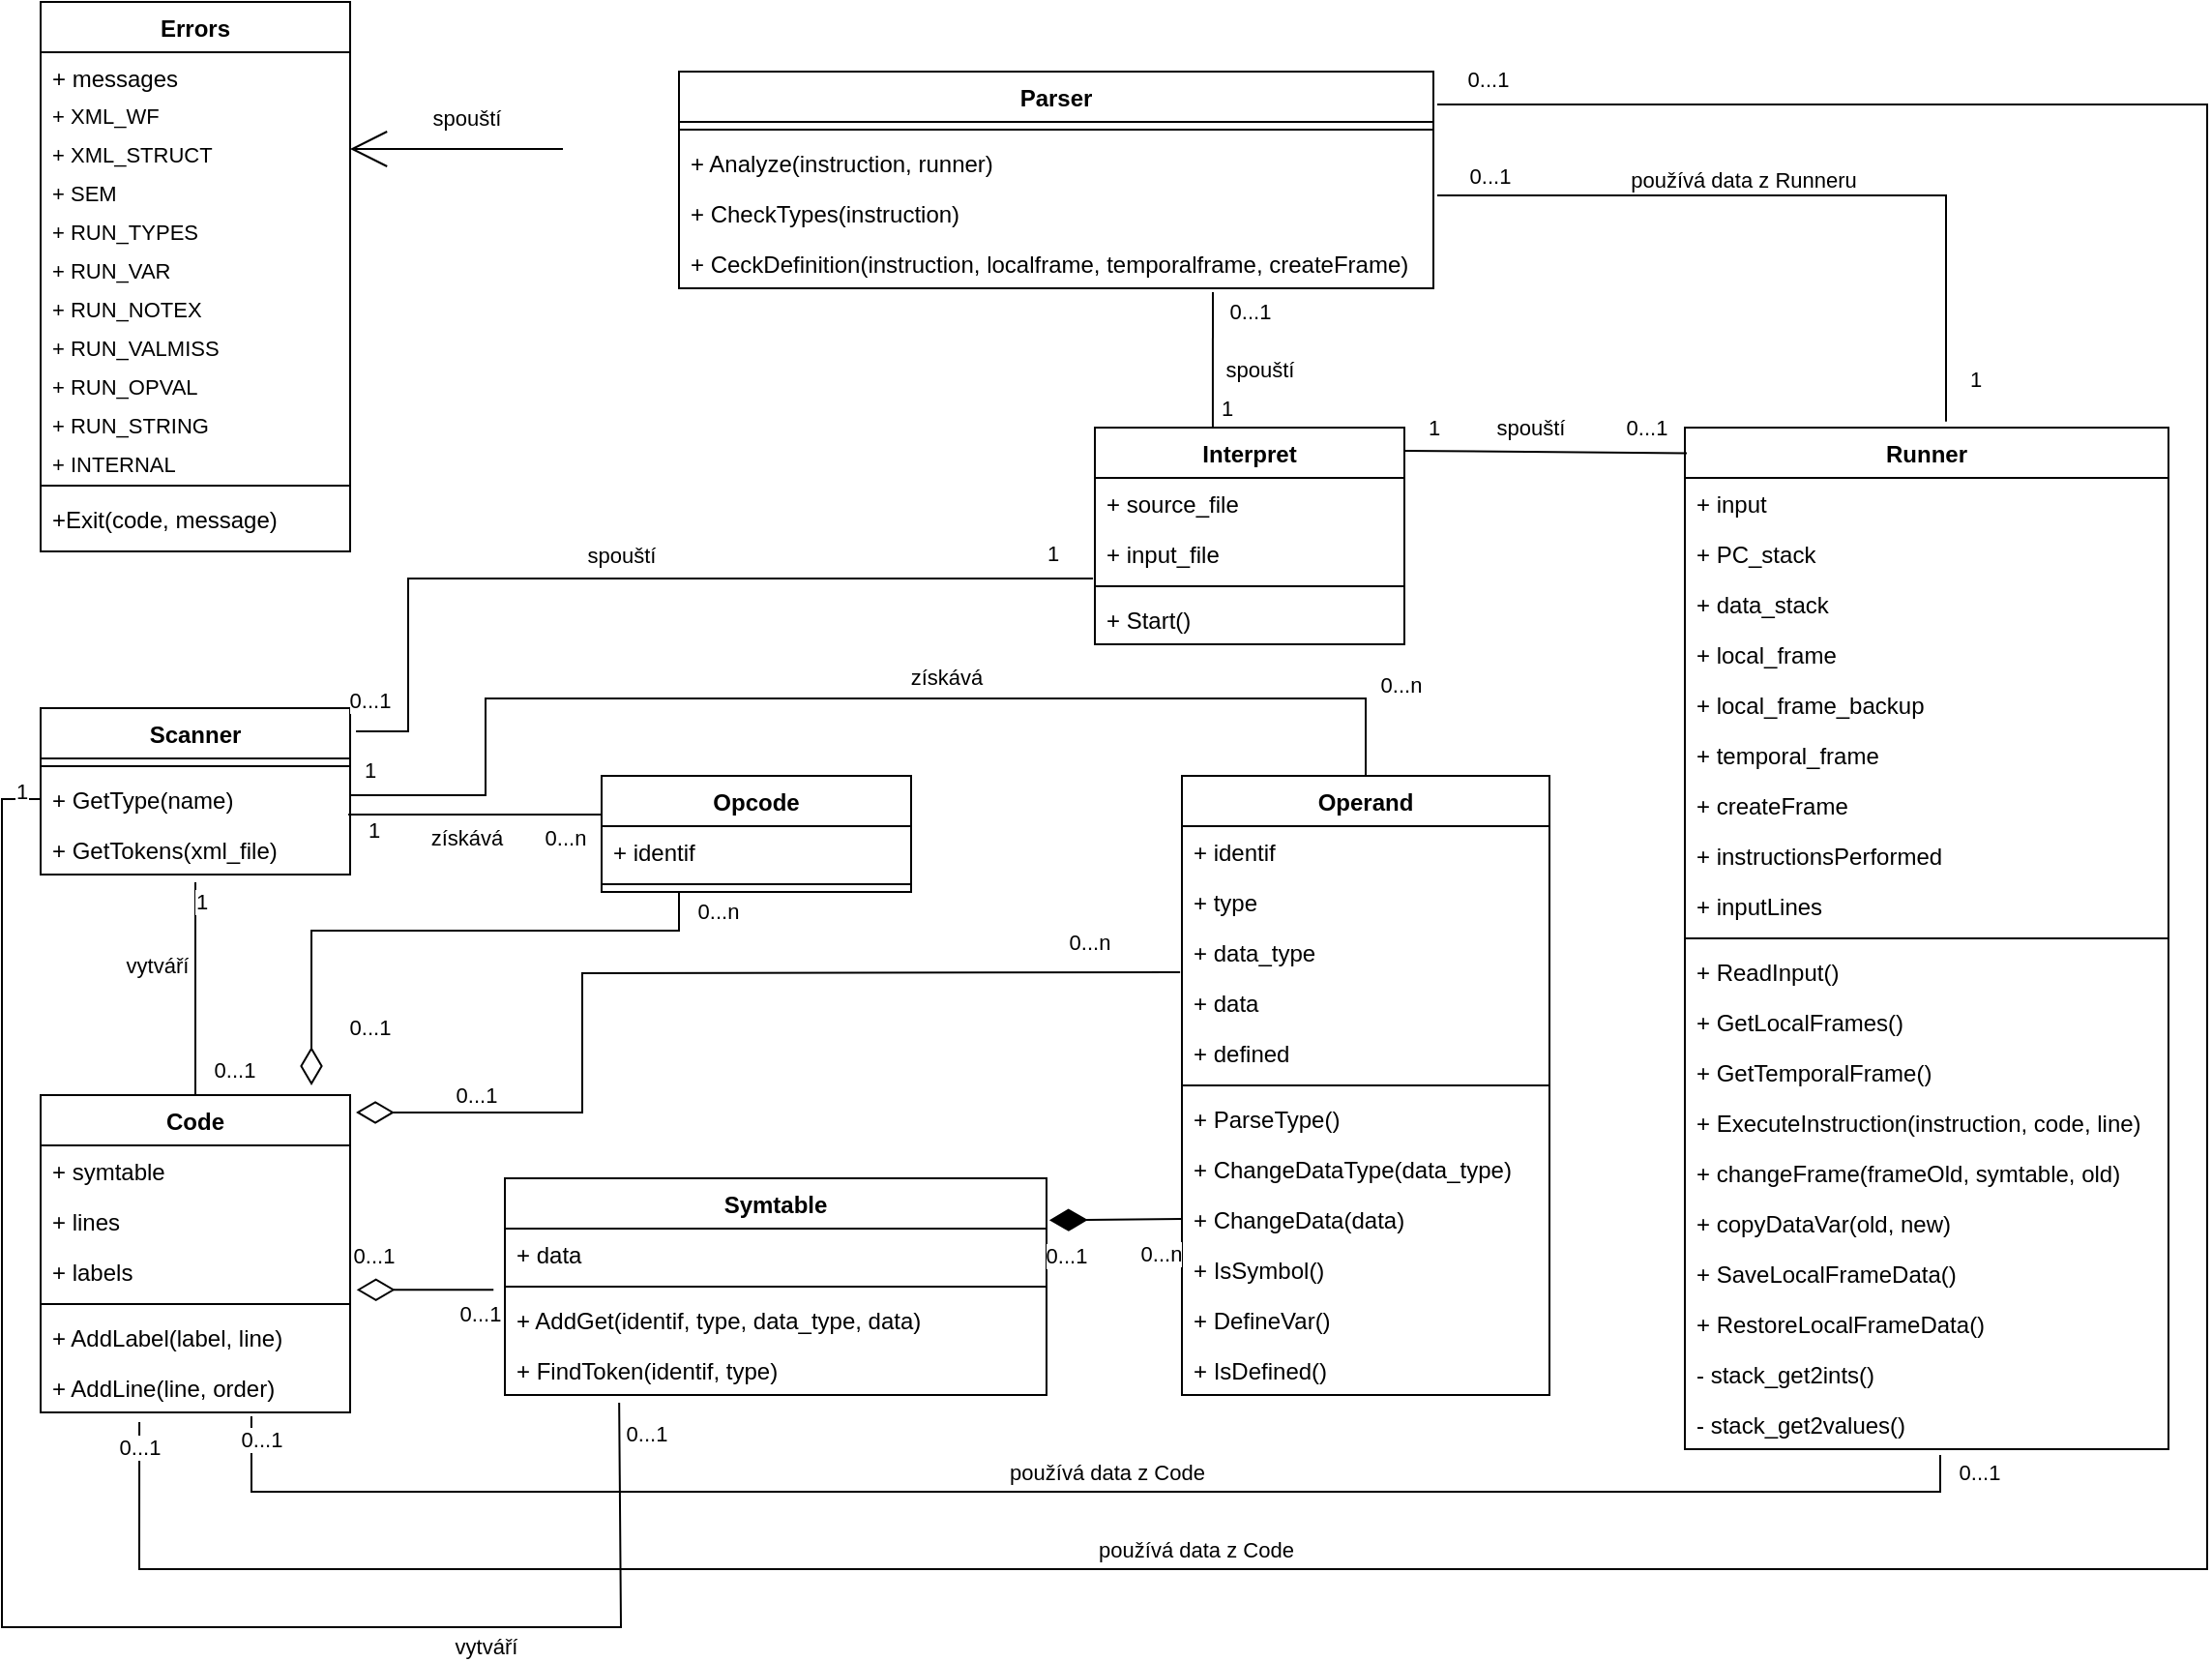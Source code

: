 <mxfile version="15.8.4" type="device"><diagram id="C5RBs43oDa-KdzZeNtuy" name="Page-1"><mxGraphModel dx="1422" dy="865" grid="1" gridSize="10" guides="1" tooltips="1" connect="1" arrows="1" fold="1" page="1" pageScale="1" pageWidth="1169" pageHeight="1654" math="0" shadow="0"><root><mxCell id="WIyWlLk6GJQsqaUBKTNV-0"/><mxCell id="WIyWlLk6GJQsqaUBKTNV-1" parent="WIyWlLk6GJQsqaUBKTNV-0"/><mxCell id="Pu8Az8VBRAmgYZ1REDss-0" value="Operand" style="swimlane;fontStyle=1;align=center;verticalAlign=top;childLayout=stackLayout;horizontal=1;startSize=26;horizontalStack=0;resizeParent=1;resizeParentMax=0;resizeLast=0;collapsible=1;marginBottom=0;" parent="WIyWlLk6GJQsqaUBKTNV-1" vertex="1"><mxGeometry x="630" y="420" width="190" height="320" as="geometry"/></mxCell><mxCell id="Pu8Az8VBRAmgYZ1REDss-1" value="+ identif&#10;" style="text;strokeColor=none;fillColor=none;align=left;verticalAlign=top;spacingLeft=4;spacingRight=4;overflow=hidden;rotatable=0;points=[[0,0.5],[1,0.5]];portConstraint=eastwest;" parent="Pu8Az8VBRAmgYZ1REDss-0" vertex="1"><mxGeometry y="26" width="190" height="26" as="geometry"/></mxCell><mxCell id="Pu8Az8VBRAmgYZ1REDss-35" value="+ type" style="text;strokeColor=none;fillColor=none;align=left;verticalAlign=top;spacingLeft=4;spacingRight=4;overflow=hidden;rotatable=0;points=[[0,0.5],[1,0.5]];portConstraint=eastwest;" parent="Pu8Az8VBRAmgYZ1REDss-0" vertex="1"><mxGeometry y="52" width="190" height="26" as="geometry"/></mxCell><mxCell id="Pu8Az8VBRAmgYZ1REDss-36" value="+ data_type" style="text;strokeColor=none;fillColor=none;align=left;verticalAlign=top;spacingLeft=4;spacingRight=4;overflow=hidden;rotatable=0;points=[[0,0.5],[1,0.5]];portConstraint=eastwest;" parent="Pu8Az8VBRAmgYZ1REDss-0" vertex="1"><mxGeometry y="78" width="190" height="26" as="geometry"/></mxCell><mxCell id="Pu8Az8VBRAmgYZ1REDss-37" value="+ data" style="text;strokeColor=none;fillColor=none;align=left;verticalAlign=top;spacingLeft=4;spacingRight=4;overflow=hidden;rotatable=0;points=[[0,0.5],[1,0.5]];portConstraint=eastwest;" parent="Pu8Az8VBRAmgYZ1REDss-0" vertex="1"><mxGeometry y="104" width="190" height="26" as="geometry"/></mxCell><mxCell id="Pu8Az8VBRAmgYZ1REDss-40" value="+ defined" style="text;strokeColor=none;fillColor=none;align=left;verticalAlign=top;spacingLeft=4;spacingRight=4;overflow=hidden;rotatable=0;points=[[0,0.5],[1,0.5]];portConstraint=eastwest;" parent="Pu8Az8VBRAmgYZ1REDss-0" vertex="1"><mxGeometry y="130" width="190" height="26" as="geometry"/></mxCell><mxCell id="Pu8Az8VBRAmgYZ1REDss-2" value="" style="line;strokeWidth=1;fillColor=none;align=left;verticalAlign=middle;spacingTop=-1;spacingLeft=3;spacingRight=3;rotatable=0;labelPosition=right;points=[];portConstraint=eastwest;" parent="Pu8Az8VBRAmgYZ1REDss-0" vertex="1"><mxGeometry y="156" width="190" height="8" as="geometry"/></mxCell><mxCell id="Pu8Az8VBRAmgYZ1REDss-3" value="+ ParseType()" style="text;strokeColor=none;fillColor=none;align=left;verticalAlign=top;spacingLeft=4;spacingRight=4;overflow=hidden;rotatable=0;points=[[0,0.5],[1,0.5]];portConstraint=eastwest;" parent="Pu8Az8VBRAmgYZ1REDss-0" vertex="1"><mxGeometry y="164" width="190" height="26" as="geometry"/></mxCell><mxCell id="Pu8Az8VBRAmgYZ1REDss-38" value="+ ChangeDataType(data_type)" style="text;strokeColor=none;fillColor=none;align=left;verticalAlign=top;spacingLeft=4;spacingRight=4;overflow=hidden;rotatable=0;points=[[0,0.5],[1,0.5]];portConstraint=eastwest;" parent="Pu8Az8VBRAmgYZ1REDss-0" vertex="1"><mxGeometry y="190" width="190" height="26" as="geometry"/></mxCell><mxCell id="Pu8Az8VBRAmgYZ1REDss-39" value="+ ChangeData(data)" style="text;strokeColor=none;fillColor=none;align=left;verticalAlign=top;spacingLeft=4;spacingRight=4;overflow=hidden;rotatable=0;points=[[0,0.5],[1,0.5]];portConstraint=eastwest;" parent="Pu8Az8VBRAmgYZ1REDss-0" vertex="1"><mxGeometry y="216" width="190" height="26" as="geometry"/></mxCell><mxCell id="Pu8Az8VBRAmgYZ1REDss-42" value="+ IsSymbol()" style="text;strokeColor=none;fillColor=none;align=left;verticalAlign=top;spacingLeft=4;spacingRight=4;overflow=hidden;rotatable=0;points=[[0,0.5],[1,0.5]];portConstraint=eastwest;" parent="Pu8Az8VBRAmgYZ1REDss-0" vertex="1"><mxGeometry y="242" width="190" height="26" as="geometry"/></mxCell><mxCell id="Pu8Az8VBRAmgYZ1REDss-41" value="+ DefineVar()" style="text;strokeColor=none;fillColor=none;align=left;verticalAlign=top;spacingLeft=4;spacingRight=4;overflow=hidden;rotatable=0;points=[[0,0.5],[1,0.5]];portConstraint=eastwest;" parent="Pu8Az8VBRAmgYZ1REDss-0" vertex="1"><mxGeometry y="268" width="190" height="26" as="geometry"/></mxCell><mxCell id="Pu8Az8VBRAmgYZ1REDss-43" value="+ IsDefined()" style="text;strokeColor=none;fillColor=none;align=left;verticalAlign=top;spacingLeft=4;spacingRight=4;overflow=hidden;rotatable=0;points=[[0,0.5],[1,0.5]];portConstraint=eastwest;" parent="Pu8Az8VBRAmgYZ1REDss-0" vertex="1"><mxGeometry y="294" width="190" height="26" as="geometry"/></mxCell><mxCell id="Pu8Az8VBRAmgYZ1REDss-4" value="Opcode" style="swimlane;fontStyle=1;align=center;verticalAlign=top;childLayout=stackLayout;horizontal=1;startSize=26;horizontalStack=0;resizeParent=1;resizeParentMax=0;resizeLast=0;collapsible=1;marginBottom=0;" parent="WIyWlLk6GJQsqaUBKTNV-1" vertex="1"><mxGeometry x="330" y="420" width="160" height="60" as="geometry"/></mxCell><mxCell id="Pu8Az8VBRAmgYZ1REDss-5" value="+ identif" style="text;strokeColor=none;fillColor=none;align=left;verticalAlign=top;spacingLeft=4;spacingRight=4;overflow=hidden;rotatable=0;points=[[0,0.5],[1,0.5]];portConstraint=eastwest;" parent="Pu8Az8VBRAmgYZ1REDss-4" vertex="1"><mxGeometry y="26" width="160" height="26" as="geometry"/></mxCell><mxCell id="Pu8Az8VBRAmgYZ1REDss-6" value="" style="line;strokeWidth=1;fillColor=none;align=left;verticalAlign=middle;spacingTop=-1;spacingLeft=3;spacingRight=3;rotatable=0;labelPosition=right;points=[];portConstraint=eastwest;" parent="Pu8Az8VBRAmgYZ1REDss-4" vertex="1"><mxGeometry y="52" width="160" height="8" as="geometry"/></mxCell><mxCell id="Pu8Az8VBRAmgYZ1REDss-8" value="Symtable" style="swimlane;fontStyle=1;align=center;verticalAlign=top;childLayout=stackLayout;horizontal=1;startSize=26;horizontalStack=0;resizeParent=1;resizeParentMax=0;resizeLast=0;collapsible=1;marginBottom=0;" parent="WIyWlLk6GJQsqaUBKTNV-1" vertex="1"><mxGeometry x="280" y="628" width="280" height="112" as="geometry"/></mxCell><mxCell id="Pu8Az8VBRAmgYZ1REDss-9" value="+ data" style="text;strokeColor=none;fillColor=none;align=left;verticalAlign=top;spacingLeft=4;spacingRight=4;overflow=hidden;rotatable=0;points=[[0,0.5],[1,0.5]];portConstraint=eastwest;" parent="Pu8Az8VBRAmgYZ1REDss-8" vertex="1"><mxGeometry y="26" width="280" height="26" as="geometry"/></mxCell><mxCell id="Pu8Az8VBRAmgYZ1REDss-10" value="" style="line;strokeWidth=1;fillColor=none;align=left;verticalAlign=middle;spacingTop=-1;spacingLeft=3;spacingRight=3;rotatable=0;labelPosition=right;points=[];portConstraint=eastwest;" parent="Pu8Az8VBRAmgYZ1REDss-8" vertex="1"><mxGeometry y="52" width="280" height="8" as="geometry"/></mxCell><mxCell id="Pu8Az8VBRAmgYZ1REDss-11" value="+ AddGet(identif, type, data_type, data)" style="text;strokeColor=none;fillColor=none;align=left;verticalAlign=top;spacingLeft=4;spacingRight=4;overflow=hidden;rotatable=0;points=[[0,0.5],[1,0.5]];portConstraint=eastwest;" parent="Pu8Az8VBRAmgYZ1REDss-8" vertex="1"><mxGeometry y="60" width="280" height="26" as="geometry"/></mxCell><mxCell id="Pu8Az8VBRAmgYZ1REDss-47" value="+ FindToken(identif, type)" style="text;strokeColor=none;fillColor=none;align=left;verticalAlign=top;spacingLeft=4;spacingRight=4;overflow=hidden;rotatable=0;points=[[0,0.5],[1,0.5]];portConstraint=eastwest;" parent="Pu8Az8VBRAmgYZ1REDss-8" vertex="1"><mxGeometry y="86" width="280" height="26" as="geometry"/></mxCell><mxCell id="Pu8Az8VBRAmgYZ1REDss-12" value="Code" style="swimlane;fontStyle=1;align=center;verticalAlign=top;childLayout=stackLayout;horizontal=1;startSize=26;horizontalStack=0;resizeParent=1;resizeParentMax=0;resizeLast=0;collapsible=1;marginBottom=0;" parent="WIyWlLk6GJQsqaUBKTNV-1" vertex="1"><mxGeometry x="40" y="584.95" width="160" height="164" as="geometry"/></mxCell><mxCell id="Pu8Az8VBRAmgYZ1REDss-13" value="+ symtable" style="text;strokeColor=none;fillColor=none;align=left;verticalAlign=top;spacingLeft=4;spacingRight=4;overflow=hidden;rotatable=0;points=[[0,0.5],[1,0.5]];portConstraint=eastwest;" parent="Pu8Az8VBRAmgYZ1REDss-12" vertex="1"><mxGeometry y="26" width="160" height="26" as="geometry"/></mxCell><mxCell id="Pu8Az8VBRAmgYZ1REDss-48" value="+ lines" style="text;strokeColor=none;fillColor=none;align=left;verticalAlign=top;spacingLeft=4;spacingRight=4;overflow=hidden;rotatable=0;points=[[0,0.5],[1,0.5]];portConstraint=eastwest;" parent="Pu8Az8VBRAmgYZ1REDss-12" vertex="1"><mxGeometry y="52" width="160" height="26" as="geometry"/></mxCell><mxCell id="Pu8Az8VBRAmgYZ1REDss-50" value="+ labels" style="text;strokeColor=none;fillColor=none;align=left;verticalAlign=top;spacingLeft=4;spacingRight=4;overflow=hidden;rotatable=0;points=[[0,0.5],[1,0.5]];portConstraint=eastwest;" parent="Pu8Az8VBRAmgYZ1REDss-12" vertex="1"><mxGeometry y="78" width="160" height="26" as="geometry"/></mxCell><mxCell id="Pu8Az8VBRAmgYZ1REDss-14" value="" style="line;strokeWidth=1;fillColor=none;align=left;verticalAlign=middle;spacingTop=-1;spacingLeft=3;spacingRight=3;rotatable=0;labelPosition=right;points=[];portConstraint=eastwest;" parent="Pu8Az8VBRAmgYZ1REDss-12" vertex="1"><mxGeometry y="104" width="160" height="8" as="geometry"/></mxCell><mxCell id="Pu8Az8VBRAmgYZ1REDss-49" value="+ AddLabel(label, line)" style="text;strokeColor=none;fillColor=none;align=left;verticalAlign=top;spacingLeft=4;spacingRight=4;overflow=hidden;rotatable=0;points=[[0,0.5],[1,0.5]];portConstraint=eastwest;" parent="Pu8Az8VBRAmgYZ1REDss-12" vertex="1"><mxGeometry y="112" width="160" height="26" as="geometry"/></mxCell><mxCell id="Pu8Az8VBRAmgYZ1REDss-51" value="+ AddLine(line, order)" style="text;strokeColor=none;fillColor=none;align=left;verticalAlign=top;spacingLeft=4;spacingRight=4;overflow=hidden;rotatable=0;points=[[0,0.5],[1,0.5]];portConstraint=eastwest;" parent="Pu8Az8VBRAmgYZ1REDss-12" vertex="1"><mxGeometry y="138" width="160" height="26" as="geometry"/></mxCell><mxCell id="Pu8Az8VBRAmgYZ1REDss-20" value="Runner" style="swimlane;fontStyle=1;align=center;verticalAlign=top;childLayout=stackLayout;horizontal=1;startSize=26;horizontalStack=0;resizeParent=1;resizeParentMax=0;resizeLast=0;collapsible=1;marginBottom=0;" parent="WIyWlLk6GJQsqaUBKTNV-1" vertex="1"><mxGeometry x="890" y="240" width="250" height="528" as="geometry"/></mxCell><mxCell id="Pu8Az8VBRAmgYZ1REDss-21" value="+ input" style="text;strokeColor=none;fillColor=none;align=left;verticalAlign=top;spacingLeft=4;spacingRight=4;overflow=hidden;rotatable=0;points=[[0,0.5],[1,0.5]];portConstraint=eastwest;" parent="Pu8Az8VBRAmgYZ1REDss-20" vertex="1"><mxGeometry y="26" width="250" height="26" as="geometry"/></mxCell><mxCell id="bmS8wUeqmuvmc4dG_FXs-11" value="+ PC_stack" style="text;strokeColor=none;fillColor=none;align=left;verticalAlign=top;spacingLeft=4;spacingRight=4;overflow=hidden;rotatable=0;points=[[0,0.5],[1,0.5]];portConstraint=eastwest;" parent="Pu8Az8VBRAmgYZ1REDss-20" vertex="1"><mxGeometry y="52" width="250" height="26" as="geometry"/></mxCell><mxCell id="bmS8wUeqmuvmc4dG_FXs-12" value="+ data_stack" style="text;strokeColor=none;fillColor=none;align=left;verticalAlign=top;spacingLeft=4;spacingRight=4;overflow=hidden;rotatable=0;points=[[0,0.5],[1,0.5]];portConstraint=eastwest;" parent="Pu8Az8VBRAmgYZ1REDss-20" vertex="1"><mxGeometry y="78" width="250" height="26" as="geometry"/></mxCell><mxCell id="bmS8wUeqmuvmc4dG_FXs-10" value="+ local_frame" style="text;strokeColor=none;fillColor=none;align=left;verticalAlign=top;spacingLeft=4;spacingRight=4;overflow=hidden;rotatable=0;points=[[0,0.5],[1,0.5]];portConstraint=eastwest;" parent="Pu8Az8VBRAmgYZ1REDss-20" vertex="1"><mxGeometry y="104" width="250" height="26" as="geometry"/></mxCell><mxCell id="bmS8wUeqmuvmc4dG_FXs-13" value="+ local_frame_backup" style="text;strokeColor=none;fillColor=none;align=left;verticalAlign=top;spacingLeft=4;spacingRight=4;overflow=hidden;rotatable=0;points=[[0,0.5],[1,0.5]];portConstraint=eastwest;" parent="Pu8Az8VBRAmgYZ1REDss-20" vertex="1"><mxGeometry y="130" width="250" height="26" as="geometry"/></mxCell><mxCell id="bmS8wUeqmuvmc4dG_FXs-15" value="+ temporal_frame" style="text;strokeColor=none;fillColor=none;align=left;verticalAlign=top;spacingLeft=4;spacingRight=4;overflow=hidden;rotatable=0;points=[[0,0.5],[1,0.5]];portConstraint=eastwest;" parent="Pu8Az8VBRAmgYZ1REDss-20" vertex="1"><mxGeometry y="156" width="250" height="26" as="geometry"/></mxCell><mxCell id="bmS8wUeqmuvmc4dG_FXs-16" value="+ createFrame" style="text;strokeColor=none;fillColor=none;align=left;verticalAlign=top;spacingLeft=4;spacingRight=4;overflow=hidden;rotatable=0;points=[[0,0.5],[1,0.5]];portConstraint=eastwest;" parent="Pu8Az8VBRAmgYZ1REDss-20" vertex="1"><mxGeometry y="182" width="250" height="26" as="geometry"/></mxCell><mxCell id="bmS8wUeqmuvmc4dG_FXs-14" value="+ instructionsPerformed" style="text;strokeColor=none;fillColor=none;align=left;verticalAlign=top;spacingLeft=4;spacingRight=4;overflow=hidden;rotatable=0;points=[[0,0.5],[1,0.5]];portConstraint=eastwest;" parent="Pu8Az8VBRAmgYZ1REDss-20" vertex="1"><mxGeometry y="208" width="250" height="26" as="geometry"/></mxCell><mxCell id="bmS8wUeqmuvmc4dG_FXs-9" value="+ inputLines" style="text;strokeColor=none;fillColor=none;align=left;verticalAlign=top;spacingLeft=4;spacingRight=4;overflow=hidden;rotatable=0;points=[[0,0.5],[1,0.5]];portConstraint=eastwest;" parent="Pu8Az8VBRAmgYZ1REDss-20" vertex="1"><mxGeometry y="234" width="250" height="26" as="geometry"/></mxCell><mxCell id="Pu8Az8VBRAmgYZ1REDss-22" value="" style="line;strokeWidth=1;fillColor=none;align=left;verticalAlign=middle;spacingTop=-1;spacingLeft=3;spacingRight=3;rotatable=0;labelPosition=right;points=[];portConstraint=eastwest;" parent="Pu8Az8VBRAmgYZ1REDss-20" vertex="1"><mxGeometry y="260" width="250" height="8" as="geometry"/></mxCell><mxCell id="Pu8Az8VBRAmgYZ1REDss-23" value="+ ReadInput()&#10;" style="text;strokeColor=none;fillColor=none;align=left;verticalAlign=top;spacingLeft=4;spacingRight=4;overflow=hidden;rotatable=0;points=[[0,0.5],[1,0.5]];portConstraint=eastwest;" parent="Pu8Az8VBRAmgYZ1REDss-20" vertex="1"><mxGeometry y="268" width="250" height="26" as="geometry"/></mxCell><mxCell id="bmS8wUeqmuvmc4dG_FXs-0" value="+ GetLocalFrames()" style="text;strokeColor=none;fillColor=none;align=left;verticalAlign=top;spacingLeft=4;spacingRight=4;overflow=hidden;rotatable=0;points=[[0,0.5],[1,0.5]];portConstraint=eastwest;" parent="Pu8Az8VBRAmgYZ1REDss-20" vertex="1"><mxGeometry y="294" width="250" height="26" as="geometry"/></mxCell><mxCell id="bmS8wUeqmuvmc4dG_FXs-1" value="+ GetTemporalFrame()" style="text;strokeColor=none;fillColor=none;align=left;verticalAlign=top;spacingLeft=4;spacingRight=4;overflow=hidden;rotatable=0;points=[[0,0.5],[1,0.5]];portConstraint=eastwest;" parent="Pu8Az8VBRAmgYZ1REDss-20" vertex="1"><mxGeometry y="320" width="250" height="26" as="geometry"/></mxCell><mxCell id="bmS8wUeqmuvmc4dG_FXs-2" value="+ ExecuteInstruction(instruction, code, line)" style="text;strokeColor=none;fillColor=none;align=left;verticalAlign=top;spacingLeft=4;spacingRight=4;overflow=hidden;rotatable=0;points=[[0,0.5],[1,0.5]];portConstraint=eastwest;" parent="Pu8Az8VBRAmgYZ1REDss-20" vertex="1"><mxGeometry y="346" width="250" height="26" as="geometry"/></mxCell><mxCell id="bmS8wUeqmuvmc4dG_FXs-3" value="+ changeFrame(frameOld, symtable, old)" style="text;strokeColor=none;fillColor=none;align=left;verticalAlign=top;spacingLeft=4;spacingRight=4;overflow=hidden;rotatable=0;points=[[0,0.5],[1,0.5]];portConstraint=eastwest;" parent="Pu8Az8VBRAmgYZ1REDss-20" vertex="1"><mxGeometry y="372" width="250" height="26" as="geometry"/></mxCell><mxCell id="bmS8wUeqmuvmc4dG_FXs-4" value="+ copyDataVar(old, new)" style="text;strokeColor=none;fillColor=none;align=left;verticalAlign=top;spacingLeft=4;spacingRight=4;overflow=hidden;rotatable=0;points=[[0,0.5],[1,0.5]];portConstraint=eastwest;" parent="Pu8Az8VBRAmgYZ1REDss-20" vertex="1"><mxGeometry y="398" width="250" height="26" as="geometry"/></mxCell><mxCell id="bmS8wUeqmuvmc4dG_FXs-5" value="+ SaveLocalFrameData()" style="text;strokeColor=none;fillColor=none;align=left;verticalAlign=top;spacingLeft=4;spacingRight=4;overflow=hidden;rotatable=0;points=[[0,0.5],[1,0.5]];portConstraint=eastwest;" parent="Pu8Az8VBRAmgYZ1REDss-20" vertex="1"><mxGeometry y="424" width="250" height="26" as="geometry"/></mxCell><mxCell id="bmS8wUeqmuvmc4dG_FXs-6" value="+ RestoreLocalFrameData()" style="text;strokeColor=none;fillColor=none;align=left;verticalAlign=top;spacingLeft=4;spacingRight=4;overflow=hidden;rotatable=0;points=[[0,0.5],[1,0.5]];portConstraint=eastwest;" parent="Pu8Az8VBRAmgYZ1REDss-20" vertex="1"><mxGeometry y="450" width="250" height="26" as="geometry"/></mxCell><mxCell id="bmS8wUeqmuvmc4dG_FXs-7" value="- stack_get2ints()" style="text;strokeColor=none;fillColor=none;align=left;verticalAlign=top;spacingLeft=4;spacingRight=4;overflow=hidden;rotatable=0;points=[[0,0.5],[1,0.5]];portConstraint=eastwest;" parent="Pu8Az8VBRAmgYZ1REDss-20" vertex="1"><mxGeometry y="476" width="250" height="26" as="geometry"/></mxCell><mxCell id="bmS8wUeqmuvmc4dG_FXs-8" value="- stack_get2values()" style="text;strokeColor=none;fillColor=none;align=left;verticalAlign=top;spacingLeft=4;spacingRight=4;overflow=hidden;rotatable=0;points=[[0,0.5],[1,0.5]];portConstraint=eastwest;" parent="Pu8Az8VBRAmgYZ1REDss-20" vertex="1"><mxGeometry y="502" width="250" height="26" as="geometry"/></mxCell><mxCell id="Pu8Az8VBRAmgYZ1REDss-25" value="Parser" style="swimlane;fontStyle=1;align=center;verticalAlign=top;childLayout=stackLayout;horizontal=1;startSize=26;horizontalStack=0;resizeParent=1;resizeParentMax=0;resizeLast=0;collapsible=1;marginBottom=0;" parent="WIyWlLk6GJQsqaUBKTNV-1" vertex="1"><mxGeometry x="370" y="56" width="390" height="112" as="geometry"/></mxCell><mxCell id="Pu8Az8VBRAmgYZ1REDss-27" value="" style="line;strokeWidth=1;fillColor=none;align=left;verticalAlign=middle;spacingTop=-1;spacingLeft=3;spacingRight=3;rotatable=0;labelPosition=right;points=[];portConstraint=eastwest;" parent="Pu8Az8VBRAmgYZ1REDss-25" vertex="1"><mxGeometry y="26" width="390" height="8" as="geometry"/></mxCell><mxCell id="Pu8Az8VBRAmgYZ1REDss-28" value="+ Analyze(instruction, runner)" style="text;strokeColor=none;fillColor=none;align=left;verticalAlign=top;spacingLeft=4;spacingRight=4;overflow=hidden;rotatable=0;points=[[0,0.5],[1,0.5]];portConstraint=eastwest;" parent="Pu8Az8VBRAmgYZ1REDss-25" vertex="1"><mxGeometry y="34" width="390" height="26" as="geometry"/></mxCell><mxCell id="Pu8Az8VBRAmgYZ1REDss-52" value="+ CheckTypes(instruction)" style="text;strokeColor=none;fillColor=none;align=left;verticalAlign=top;spacingLeft=4;spacingRight=4;overflow=hidden;rotatable=0;points=[[0,0.5],[1,0.5]];portConstraint=eastwest;" parent="Pu8Az8VBRAmgYZ1REDss-25" vertex="1"><mxGeometry y="60" width="390" height="26" as="geometry"/></mxCell><mxCell id="Pu8Az8VBRAmgYZ1REDss-53" value="+ CeckDefinition(instruction, localframe, temporalframe, createFrame)" style="text;strokeColor=none;fillColor=none;align=left;verticalAlign=top;spacingLeft=4;spacingRight=4;overflow=hidden;rotatable=0;points=[[0,0.5],[1,0.5]];portConstraint=eastwest;" parent="Pu8Az8VBRAmgYZ1REDss-25" vertex="1"><mxGeometry y="86" width="390" height="26" as="geometry"/></mxCell><mxCell id="Pu8Az8VBRAmgYZ1REDss-29" value="Interpret" style="swimlane;fontStyle=1;align=center;verticalAlign=top;childLayout=stackLayout;horizontal=1;startSize=26;horizontalStack=0;resizeParent=1;resizeParentMax=0;resizeLast=0;collapsible=1;marginBottom=0;" parent="WIyWlLk6GJQsqaUBKTNV-1" vertex="1"><mxGeometry x="585" y="240" width="160" height="112" as="geometry"/></mxCell><mxCell id="Pu8Az8VBRAmgYZ1REDss-30" value="+ source_file" style="text;strokeColor=none;fillColor=none;align=left;verticalAlign=top;spacingLeft=4;spacingRight=4;overflow=hidden;rotatable=0;points=[[0,0.5],[1,0.5]];portConstraint=eastwest;" parent="Pu8Az8VBRAmgYZ1REDss-29" vertex="1"><mxGeometry y="26" width="160" height="26" as="geometry"/></mxCell><mxCell id="Pu8Az8VBRAmgYZ1REDss-32" value="+ input_file" style="text;strokeColor=none;fillColor=none;align=left;verticalAlign=top;spacingLeft=4;spacingRight=4;overflow=hidden;rotatable=0;points=[[0,0.5],[1,0.5]];portConstraint=eastwest;" parent="Pu8Az8VBRAmgYZ1REDss-29" vertex="1"><mxGeometry y="52" width="160" height="26" as="geometry"/></mxCell><mxCell id="Pu8Az8VBRAmgYZ1REDss-31" value="" style="line;strokeWidth=1;fillColor=none;align=left;verticalAlign=middle;spacingTop=-1;spacingLeft=3;spacingRight=3;rotatable=0;labelPosition=right;points=[];portConstraint=eastwest;" parent="Pu8Az8VBRAmgYZ1REDss-29" vertex="1"><mxGeometry y="78" width="160" height="8" as="geometry"/></mxCell><mxCell id="Pu8Az8VBRAmgYZ1REDss-54" value="+ Start()" style="text;strokeColor=none;fillColor=none;align=left;verticalAlign=top;spacingLeft=4;spacingRight=4;overflow=hidden;rotatable=0;points=[[0,0.5],[1,0.5]];portConstraint=eastwest;" parent="Pu8Az8VBRAmgYZ1REDss-29" vertex="1"><mxGeometry y="86" width="160" height="26" as="geometry"/></mxCell><mxCell id="Pu8Az8VBRAmgYZ1REDss-55" value="Scanner" style="swimlane;fontStyle=1;align=center;verticalAlign=top;childLayout=stackLayout;horizontal=1;startSize=26;horizontalStack=0;resizeParent=1;resizeParentMax=0;resizeLast=0;collapsible=1;marginBottom=0;" parent="WIyWlLk6GJQsqaUBKTNV-1" vertex="1"><mxGeometry x="40" y="384.95" width="160" height="86" as="geometry"/></mxCell><mxCell id="Pu8Az8VBRAmgYZ1REDss-56" value="" style="line;strokeWidth=1;fillColor=none;align=left;verticalAlign=middle;spacingTop=-1;spacingLeft=3;spacingRight=3;rotatable=0;labelPosition=right;points=[];portConstraint=eastwest;" parent="Pu8Az8VBRAmgYZ1REDss-55" vertex="1"><mxGeometry y="26" width="160" height="8" as="geometry"/></mxCell><mxCell id="Pu8Az8VBRAmgYZ1REDss-58" value="+ GetType(name)" style="text;strokeColor=none;fillColor=none;align=left;verticalAlign=top;spacingLeft=4;spacingRight=4;overflow=hidden;rotatable=0;points=[[0,0.5],[1,0.5]];portConstraint=eastwest;" parent="Pu8Az8VBRAmgYZ1REDss-55" vertex="1"><mxGeometry y="34" width="160" height="26" as="geometry"/></mxCell><mxCell id="Pu8Az8VBRAmgYZ1REDss-59" value="+ GetTokens(xml_file)" style="text;strokeColor=none;fillColor=none;align=left;verticalAlign=top;spacingLeft=4;spacingRight=4;overflow=hidden;rotatable=0;points=[[0,0.5],[1,0.5]];portConstraint=eastwest;" parent="Pu8Az8VBRAmgYZ1REDss-55" vertex="1"><mxGeometry y="60" width="160" height="26" as="geometry"/></mxCell><mxCell id="Pu8Az8VBRAmgYZ1REDss-60" value="" style="endArrow=none;html=1;rounded=0;exitX=1.005;exitY=-0.167;exitDx=0;exitDy=0;exitPerimeter=0;entryX=0;entryY=0.5;entryDx=0;entryDy=0;startArrow=diamondThin;startFill=1;startSize=17;" parent="WIyWlLk6GJQsqaUBKTNV-1" source="Pu8Az8VBRAmgYZ1REDss-9" target="Pu8Az8VBRAmgYZ1REDss-39" edge="1"><mxGeometry width="50" height="50" relative="1" as="geometry"><mxPoint x="540" y="450" as="sourcePoint"/><mxPoint x="590" y="400" as="targetPoint"/></mxGeometry></mxCell><mxCell id="Hk5iCZBx9-qog4hdglEN-6" value="0...n" style="edgeLabel;html=1;align=center;verticalAlign=middle;resizable=0;points=[];" parent="Pu8Az8VBRAmgYZ1REDss-60" vertex="1" connectable="0"><mxGeometry x="0.67" y="-2" relative="1" as="geometry"><mxPoint y="16" as="offset"/></mxGeometry></mxCell><mxCell id="Hk5iCZBx9-qog4hdglEN-7" value="0...1" style="edgeLabel;html=1;align=center;verticalAlign=middle;resizable=0;points=[];" parent="Pu8Az8VBRAmgYZ1REDss-60" vertex="1" connectable="0"><mxGeometry x="-0.483" y="-4" relative="1" as="geometry"><mxPoint x="-9" y="14" as="offset"/></mxGeometry></mxCell><mxCell id="Pu8Az8VBRAmgYZ1REDss-61" value="" style="endArrow=none;html=1;rounded=0;exitX=1.019;exitY=0.055;exitDx=0;exitDy=0;exitPerimeter=0;entryX=-0.005;entryY=0.904;entryDx=0;entryDy=0;startArrow=diamondThin;startFill=0;entryPerimeter=0;startSize=17;" parent="WIyWlLk6GJQsqaUBKTNV-1" source="Pu8Az8VBRAmgYZ1REDss-12" target="Pu8Az8VBRAmgYZ1REDss-36" edge="1"><mxGeometry width="50" height="50" relative="1" as="geometry"><mxPoint x="490.8" y="695.658" as="sourcePoint"/><mxPoint x="610" y="695" as="targetPoint"/><Array as="points"><mxPoint x="320" y="594"/><mxPoint x="320" y="522"/></Array></mxGeometry></mxCell><mxCell id="Hk5iCZBx9-qog4hdglEN-4" value="0...n" style="edgeLabel;html=1;align=center;verticalAlign=middle;resizable=0;points=[];" parent="Pu8Az8VBRAmgYZ1REDss-61" vertex="1" connectable="0"><mxGeometry x="0.67" relative="1" as="geometry"><mxPoint x="35" y="-16" as="offset"/></mxGeometry></mxCell><mxCell id="Hk5iCZBx9-qog4hdglEN-5" value="0...1" style="edgeLabel;html=1;align=center;verticalAlign=middle;resizable=0;points=[];" parent="Pu8Az8VBRAmgYZ1REDss-61" vertex="1" connectable="0"><mxGeometry x="-0.794" y="-1" relative="1" as="geometry"><mxPoint x="10" y="-10" as="offset"/></mxGeometry></mxCell><mxCell id="Pu8Az8VBRAmgYZ1REDss-62" value="" style="endArrow=none;html=1;rounded=0;entryX=0.25;entryY=1;entryDx=0;entryDy=0;startArrow=diamondThin;startFill=0;startSize=17;" parent="WIyWlLk6GJQsqaUBKTNV-1" target="Pu8Az8VBRAmgYZ1REDss-4" edge="1"><mxGeometry width="50" height="50" relative="1" as="geometry"><mxPoint x="180" y="580" as="sourcePoint"/><mxPoint x="610" y="531" as="targetPoint"/><Array as="points"><mxPoint x="180" y="540"/><mxPoint x="180" y="500"/><mxPoint x="250" y="500"/><mxPoint x="370" y="500"/></Array></mxGeometry></mxCell><mxCell id="Hk5iCZBx9-qog4hdglEN-2" value="0...1" style="edgeLabel;html=1;align=center;verticalAlign=middle;resizable=0;points=[];" parent="Pu8Az8VBRAmgYZ1REDss-62" vertex="1" connectable="0"><mxGeometry x="-0.66" relative="1" as="geometry"><mxPoint x="30" y="19" as="offset"/></mxGeometry></mxCell><mxCell id="Hk5iCZBx9-qog4hdglEN-3" value="0...n" style="edgeLabel;html=1;align=center;verticalAlign=middle;resizable=0;points=[];" parent="Pu8Az8VBRAmgYZ1REDss-62" vertex="1" connectable="0"><mxGeometry x="0.759" y="3" relative="1" as="geometry"><mxPoint x="35" y="-7" as="offset"/></mxGeometry></mxCell><mxCell id="Pu8Az8VBRAmgYZ1REDss-63" value="" style="endArrow=none;html=1;rounded=0;exitX=1.021;exitY=0.872;exitDx=0;exitDy=0;entryX=-0.021;entryY=-0.091;entryDx=0;entryDy=0;startArrow=diamondThin;startFill=0;entryPerimeter=0;exitPerimeter=0;endSize=6;startSize=17;" parent="WIyWlLk6GJQsqaUBKTNV-1" source="Pu8Az8VBRAmgYZ1REDss-50" target="Pu8Az8VBRAmgYZ1REDss-11" edge="1"><mxGeometry width="50" height="50" relative="1" as="geometry"><mxPoint x="210" y="515" as="sourcePoint"/><mxPoint x="339.2" y="484.002" as="targetPoint"/><Array as="points"/></mxGeometry></mxCell><mxCell id="Pu8Az8VBRAmgYZ1REDss-64" value="" style="endArrow=none;html=1;rounded=0;entryX=0.5;entryY=1.154;entryDx=0;entryDy=0;entryPerimeter=0;exitX=0.5;exitY=0;exitDx=0;exitDy=0;" parent="WIyWlLk6GJQsqaUBKTNV-1" source="Pu8Az8VBRAmgYZ1REDss-12" target="Pu8Az8VBRAmgYZ1REDss-59" edge="1"><mxGeometry width="50" height="50" relative="1" as="geometry"><mxPoint x="540" y="504.95" as="sourcePoint"/><mxPoint x="590" y="454.95" as="targetPoint"/></mxGeometry></mxCell><mxCell id="mGMohXr5k3ApULlu9nvv-0" value="vytváří" style="edgeLabel;html=1;align=center;verticalAlign=middle;resizable=0;points=[];" vertex="1" connectable="0" parent="Pu8Az8VBRAmgYZ1REDss-64"><mxGeometry x="0.218" y="-2" relative="1" as="geometry"><mxPoint x="-22" as="offset"/></mxGeometry></mxCell><mxCell id="mGMohXr5k3ApULlu9nvv-1" value="1" style="edgeLabel;html=1;align=center;verticalAlign=middle;resizable=0;points=[];" vertex="1" connectable="0" parent="Pu8Az8VBRAmgYZ1REDss-64"><mxGeometry x="0.782" y="-3" relative="1" as="geometry"><mxPoint y="-2" as="offset"/></mxGeometry></mxCell><mxCell id="mGMohXr5k3ApULlu9nvv-2" value="0...1" style="edgeLabel;html=1;align=center;verticalAlign=middle;resizable=0;points=[];" vertex="1" connectable="0" parent="Pu8Az8VBRAmgYZ1REDss-64"><mxGeometry x="-0.764" y="-4" relative="1" as="geometry"><mxPoint x="16" as="offset"/></mxGeometry></mxCell><mxCell id="Hk5iCZBx9-qog4hdglEN-1" value="0...1" style="edgeLabel;html=1;align=center;verticalAlign=middle;resizable=0;points=[];" parent="WIyWlLk6GJQsqaUBKTNV-1" vertex="1" connectable="0"><mxGeometry x="139.996" y="627.999" as="geometry"><mxPoint x="72" y="40" as="offset"/></mxGeometry></mxCell><mxCell id="Hk5iCZBx9-qog4hdglEN-9" value="" style="endArrow=none;html=1;rounded=0;entryX=-0.006;entryY=1;entryDx=0;entryDy=0;entryPerimeter=0;exitX=1.019;exitY=0.14;exitDx=0;exitDy=0;exitPerimeter=0;" parent="WIyWlLk6GJQsqaUBKTNV-1" source="Pu8Az8VBRAmgYZ1REDss-55" target="Pu8Az8VBRAmgYZ1REDss-32" edge="1"><mxGeometry width="50" height="50" relative="1" as="geometry"><mxPoint x="270" y="330" as="sourcePoint"/><mxPoint x="320" y="280" as="targetPoint"/><Array as="points"><mxPoint x="230" y="397"/><mxPoint x="230" y="318"/></Array></mxGeometry></mxCell><mxCell id="Hk5iCZBx9-qog4hdglEN-10" value="spouští" style="edgeLabel;html=1;align=center;verticalAlign=middle;resizable=0;points=[];" parent="Hk5iCZBx9-qog4hdglEN-9" vertex="1" connectable="0"><mxGeometry x="-0.21" y="2" relative="1" as="geometry"><mxPoint x="34" y="-10" as="offset"/></mxGeometry></mxCell><mxCell id="Hk5iCZBx9-qog4hdglEN-12" value="spouští" style="edgeLabel;html=1;align=center;verticalAlign=middle;resizable=0;points=[];" parent="Hk5iCZBx9-qog4hdglEN-9" vertex="1" connectable="0"><mxGeometry x="-0.21" y="2" relative="1" as="geometry"><mxPoint x="364" y="-106" as="offset"/></mxGeometry></mxCell><mxCell id="Hk5iCZBx9-qog4hdglEN-15" value="spouští" style="edgeLabel;html=1;align=center;verticalAlign=middle;resizable=0;points=[];" parent="Hk5iCZBx9-qog4hdglEN-9" vertex="1" connectable="0"><mxGeometry x="-0.21" y="2" relative="1" as="geometry"><mxPoint x="504" y="-76" as="offset"/></mxGeometry></mxCell><mxCell id="mGMohXr5k3ApULlu9nvv-29" value="1" style="edgeLabel;html=1;align=center;verticalAlign=middle;resizable=0;points=[];" vertex="1" connectable="0" parent="Hk5iCZBx9-qog4hdglEN-9"><mxGeometry x="0.848" y="-1" relative="1" as="geometry"><mxPoint x="14" y="-14" as="offset"/></mxGeometry></mxCell><mxCell id="mGMohXr5k3ApULlu9nvv-30" value="1" style="edgeLabel;html=1;align=center;verticalAlign=middle;resizable=0;points=[];" vertex="1" connectable="0" parent="Hk5iCZBx9-qog4hdglEN-9"><mxGeometry x="0.848" y="-1" relative="1" as="geometry"><mxPoint x="104" y="-89" as="offset"/></mxGeometry></mxCell><mxCell id="mGMohXr5k3ApULlu9nvv-32" value="0...1" style="edgeLabel;html=1;align=center;verticalAlign=middle;resizable=0;points=[];" vertex="1" connectable="0" parent="Hk5iCZBx9-qog4hdglEN-9"><mxGeometry x="-0.88" y="2" relative="1" as="geometry"><mxPoint x="-18" y="-16" as="offset"/></mxGeometry></mxCell><mxCell id="mGMohXr5k3ApULlu9nvv-73" value="spouští" style="edgeLabel;html=1;align=center;verticalAlign=middle;resizable=0;points=[];" vertex="1" connectable="0" parent="Hk5iCZBx9-qog4hdglEN-9"><mxGeometry x="-0.21" y="2" relative="1" as="geometry"><mxPoint x="-46" y="-236" as="offset"/></mxGeometry></mxCell><mxCell id="Hk5iCZBx9-qog4hdglEN-11" value="" style="endArrow=none;html=1;rounded=0;exitX=0.381;exitY=0;exitDx=0;exitDy=0;exitPerimeter=0;" parent="WIyWlLk6GJQsqaUBKTNV-1" source="Pu8Az8VBRAmgYZ1REDss-29" edge="1"><mxGeometry width="50" height="50" relative="1" as="geometry"><mxPoint x="400" y="370" as="sourcePoint"/><mxPoint x="646" y="170" as="targetPoint"/></mxGeometry></mxCell><mxCell id="mGMohXr5k3ApULlu9nvv-31" value="0...1" style="edgeLabel;html=1;align=center;verticalAlign=middle;resizable=0;points=[];" vertex="1" connectable="0" parent="Hk5iCZBx9-qog4hdglEN-11"><mxGeometry x="0.486" y="1" relative="1" as="geometry"><mxPoint x="20" y="-8" as="offset"/></mxGeometry></mxCell><mxCell id="Hk5iCZBx9-qog4hdglEN-13" value="" style="endArrow=none;html=1;rounded=0;entryX=0.004;entryY=0.025;entryDx=0;entryDy=0;entryPerimeter=0;exitX=1;exitY=0.107;exitDx=0;exitDy=0;exitPerimeter=0;" parent="WIyWlLk6GJQsqaUBKTNV-1" source="Pu8Az8VBRAmgYZ1REDss-29" target="Pu8Az8VBRAmgYZ1REDss-20" edge="1"><mxGeometry width="50" height="50" relative="1" as="geometry"><mxPoint x="770" y="240" as="sourcePoint"/><mxPoint x="820" y="190" as="targetPoint"/></mxGeometry></mxCell><mxCell id="mGMohXr5k3ApULlu9nvv-27" value="0...1" style="edgeLabel;html=1;align=center;verticalAlign=middle;resizable=0;points=[];" vertex="1" connectable="0" parent="Hk5iCZBx9-qog4hdglEN-13"><mxGeometry x="0.713" y="-3" relative="1" as="geometry"><mxPoint y="-16" as="offset"/></mxGeometry></mxCell><mxCell id="mGMohXr5k3ApULlu9nvv-28" value="1" style="edgeLabel;html=1;align=center;verticalAlign=middle;resizable=0;points=[];" vertex="1" connectable="0" parent="Hk5iCZBx9-qog4hdglEN-13"><mxGeometry x="-0.698" y="-4" relative="1" as="geometry"><mxPoint x="-7" y="-16" as="offset"/></mxGeometry></mxCell><mxCell id="Hk5iCZBx9-qog4hdglEN-14" value="0...1" style="edgeLabel;html=1;align=center;verticalAlign=middle;resizable=0;points=[];" parent="WIyWlLk6GJQsqaUBKTNV-1" vertex="1" connectable="0"><mxGeometry x="269.996" y="699.999" as="geometry"><mxPoint x="-3" y="-2" as="offset"/></mxGeometry></mxCell><mxCell id="mGMohXr5k3ApULlu9nvv-3" value="" style="endArrow=none;html=1;rounded=0;entryX=0;entryY=0.5;entryDx=0;entryDy=0;exitX=0.211;exitY=1.154;exitDx=0;exitDy=0;exitPerimeter=0;" edge="1" parent="WIyWlLk6GJQsqaUBKTNV-1" source="Pu8Az8VBRAmgYZ1REDss-47" target="Pu8Az8VBRAmgYZ1REDss-58"><mxGeometry width="50" height="50" relative="1" as="geometry"><mxPoint x="90" y="750" as="sourcePoint"/><mxPoint x="140" y="700" as="targetPoint"/><Array as="points"><mxPoint x="340" y="860"/><mxPoint x="20" y="860"/><mxPoint x="20" y="432"/></Array></mxGeometry></mxCell><mxCell id="mGMohXr5k3ApULlu9nvv-4" value="vytváří" style="edgeLabel;html=1;align=center;verticalAlign=middle;resizable=0;points=[];" vertex="1" connectable="0" parent="mGMohXr5k3ApULlu9nvv-3"><mxGeometry x="-0.488" y="1" relative="1" as="geometry"><mxPoint x="40" y="9" as="offset"/></mxGeometry></mxCell><mxCell id="mGMohXr5k3ApULlu9nvv-5" value="0...1" style="edgeLabel;html=1;align=center;verticalAlign=middle;resizable=0;points=[];" vertex="1" connectable="0" parent="mGMohXr5k3ApULlu9nvv-3"><mxGeometry x="-0.89" y="-3" relative="1" as="geometry"><mxPoint x="16" y="-33" as="offset"/></mxGeometry></mxCell><mxCell id="mGMohXr5k3ApULlu9nvv-6" value="1" style="edgeLabel;html=1;align=center;verticalAlign=middle;resizable=0;points=[];" vertex="1" connectable="0" parent="mGMohXr5k3ApULlu9nvv-3"><mxGeometry x="0.893" y="2" relative="1" as="geometry"><mxPoint x="12" y="-32" as="offset"/></mxGeometry></mxCell><mxCell id="mGMohXr5k3ApULlu9nvv-7" value="" style="endArrow=none;html=1;rounded=0;entryX=0.994;entryY=-0.192;entryDx=0;entryDy=0;entryPerimeter=0;" edge="1" parent="WIyWlLk6GJQsqaUBKTNV-1" target="Pu8Az8VBRAmgYZ1REDss-59"><mxGeometry width="50" height="50" relative="1" as="geometry"><mxPoint x="330" y="440" as="sourcePoint"/><mxPoint x="540" y="830" as="targetPoint"/><Array as="points"/></mxGeometry></mxCell><mxCell id="mGMohXr5k3ApULlu9nvv-13" value="1" style="edgeLabel;html=1;align=center;verticalAlign=middle;resizable=0;points=[];" vertex="1" connectable="0" parent="mGMohXr5k3ApULlu9nvv-7"><mxGeometry x="0.765" y="2" relative="1" as="geometry"><mxPoint x="-3" y="6" as="offset"/></mxGeometry></mxCell><mxCell id="mGMohXr5k3ApULlu9nvv-14" value="0...n" style="edgeLabel;html=1;align=center;verticalAlign=middle;resizable=0;points=[];" vertex="1" connectable="0" parent="mGMohXr5k3ApULlu9nvv-7"><mxGeometry x="-0.869" relative="1" as="geometry"><mxPoint x="-11" y="12" as="offset"/></mxGeometry></mxCell><mxCell id="mGMohXr5k3ApULlu9nvv-8" value="" style="endArrow=none;html=1;rounded=0;exitX=0.5;exitY=0;exitDx=0;exitDy=0;" edge="1" parent="WIyWlLk6GJQsqaUBKTNV-1" source="Pu8Az8VBRAmgYZ1REDss-0"><mxGeometry width="50" height="50" relative="1" as="geometry"><mxPoint x="420" y="430" as="sourcePoint"/><mxPoint x="200" y="430" as="targetPoint"/><Array as="points"><mxPoint x="725" y="380"/><mxPoint x="420" y="380"/><mxPoint x="270" y="380"/><mxPoint x="270" y="430"/></Array></mxGeometry></mxCell><mxCell id="mGMohXr5k3ApULlu9nvv-9" value="získává" style="edgeLabel;html=1;align=center;verticalAlign=middle;resizable=0;points=[];" vertex="1" connectable="0" parent="mGMohXr5k3ApULlu9nvv-8"><mxGeometry x="0.054" y="-3" relative="1" as="geometry"><mxPoint x="67" y="-8" as="offset"/></mxGeometry></mxCell><mxCell id="mGMohXr5k3ApULlu9nvv-10" value="získává" style="edgeLabel;html=1;align=center;verticalAlign=middle;resizable=0;points=[];" vertex="1" connectable="0" parent="mGMohXr5k3ApULlu9nvv-8"><mxGeometry x="0.054" y="-3" relative="1" as="geometry"><mxPoint x="-181" y="75" as="offset"/></mxGeometry></mxCell><mxCell id="mGMohXr5k3ApULlu9nvv-11" value="0...n" style="edgeLabel;html=1;align=center;verticalAlign=middle;resizable=0;points=[];" vertex="1" connectable="0" parent="mGMohXr5k3ApULlu9nvv-8"><mxGeometry x="-0.88" y="-2" relative="1" as="geometry"><mxPoint x="16" y="-10" as="offset"/></mxGeometry></mxCell><mxCell id="mGMohXr5k3ApULlu9nvv-12" value="1" style="edgeLabel;html=1;align=center;verticalAlign=middle;resizable=0;points=[];" vertex="1" connectable="0" parent="mGMohXr5k3ApULlu9nvv-8"><mxGeometry x="0.91" y="-1" relative="1" as="geometry"><mxPoint x="-18" y="-12" as="offset"/></mxGeometry></mxCell><mxCell id="mGMohXr5k3ApULlu9nvv-15" value="" style="endArrow=none;html=1;rounded=0;startSize=17;endSize=6;entryX=0.528;entryY=1.115;entryDx=0;entryDy=0;entryPerimeter=0;exitX=0.681;exitY=1.077;exitDx=0;exitDy=0;exitPerimeter=0;" edge="1" parent="WIyWlLk6GJQsqaUBKTNV-1" source="Pu8Az8VBRAmgYZ1REDss-51" target="bmS8wUeqmuvmc4dG_FXs-8"><mxGeometry width="50" height="50" relative="1" as="geometry"><mxPoint x="300" y="850" as="sourcePoint"/><mxPoint x="350" y="800" as="targetPoint"/><Array as="points"><mxPoint x="149" y="790"/><mxPoint x="1022" y="790"/></Array></mxGeometry></mxCell><mxCell id="mGMohXr5k3ApULlu9nvv-16" value="používá data z Code" style="edgeLabel;html=1;align=center;verticalAlign=middle;resizable=0;points=[];" vertex="1" connectable="0" parent="mGMohXr5k3ApULlu9nvv-15"><mxGeometry x="0.168" y="2" relative="1" as="geometry"><mxPoint x="-63" y="-8" as="offset"/></mxGeometry></mxCell><mxCell id="mGMohXr5k3ApULlu9nvv-17" value="0...1" style="edgeLabel;html=1;align=center;verticalAlign=middle;resizable=0;points=[];" vertex="1" connectable="0" parent="mGMohXr5k3ApULlu9nvv-15"><mxGeometry x="-0.974" y="5" relative="1" as="geometry"><mxPoint as="offset"/></mxGeometry></mxCell><mxCell id="mGMohXr5k3ApULlu9nvv-18" value="0...1" style="edgeLabel;html=1;align=center;verticalAlign=middle;resizable=0;points=[];" vertex="1" connectable="0" parent="mGMohXr5k3ApULlu9nvv-15"><mxGeometry x="0.898" y="-1" relative="1" as="geometry"><mxPoint x="48" y="-11" as="offset"/></mxGeometry></mxCell><mxCell id="mGMohXr5k3ApULlu9nvv-19" value="" style="endArrow=none;html=1;rounded=0;startSize=17;endSize=6;entryX=0.319;entryY=1.192;entryDx=0;entryDy=0;entryPerimeter=0;exitX=1.005;exitY=0.152;exitDx=0;exitDy=0;exitPerimeter=0;" edge="1" parent="WIyWlLk6GJQsqaUBKTNV-1" source="Pu8Az8VBRAmgYZ1REDss-25" target="Pu8Az8VBRAmgYZ1REDss-51"><mxGeometry width="50" height="50" relative="1" as="geometry"><mxPoint x="40" y="820" as="sourcePoint"/><mxPoint x="90" y="770" as="targetPoint"/><Array as="points"><mxPoint x="1160" y="73"/><mxPoint x="1160" y="830"/><mxPoint x="91" y="830"/></Array></mxGeometry></mxCell><mxCell id="mGMohXr5k3ApULlu9nvv-20" value="používá data z Code" style="edgeLabel;html=1;align=center;verticalAlign=middle;resizable=0;points=[];" vertex="1" connectable="0" parent="mGMohXr5k3ApULlu9nvv-19"><mxGeometry x="0.474" y="2" relative="1" as="geometry"><mxPoint x="17" y="-12" as="offset"/></mxGeometry></mxCell><mxCell id="mGMohXr5k3ApULlu9nvv-21" value="0...1" style="edgeLabel;html=1;align=center;verticalAlign=middle;resizable=0;points=[];" vertex="1" connectable="0" parent="mGMohXr5k3ApULlu9nvv-19"><mxGeometry x="0.989" relative="1" as="geometry"><mxPoint as="offset"/></mxGeometry></mxCell><mxCell id="mGMohXr5k3ApULlu9nvv-22" value="0...1" style="edgeLabel;html=1;align=center;verticalAlign=middle;resizable=0;points=[];" vertex="1" connectable="0" parent="mGMohXr5k3ApULlu9nvv-19"><mxGeometry x="-0.975" y="-1" relative="1" as="geometry"><mxPoint x="-3" y="-14" as="offset"/></mxGeometry></mxCell><mxCell id="mGMohXr5k3ApULlu9nvv-23" value="" style="endArrow=none;html=1;rounded=0;startSize=17;endSize=6;entryX=0.54;entryY=-0.006;entryDx=0;entryDy=0;entryPerimeter=0;exitX=1.005;exitY=0.154;exitDx=0;exitDy=0;exitPerimeter=0;" edge="1" parent="WIyWlLk6GJQsqaUBKTNV-1" source="Pu8Az8VBRAmgYZ1REDss-52" target="Pu8Az8VBRAmgYZ1REDss-20"><mxGeometry width="50" height="50" relative="1" as="geometry"><mxPoint x="850" y="190" as="sourcePoint"/><mxPoint x="900" y="140" as="targetPoint"/><Array as="points"><mxPoint x="1025" y="120"/></Array></mxGeometry></mxCell><mxCell id="mGMohXr5k3ApULlu9nvv-24" value="používá data z Runneru" style="edgeLabel;html=1;align=center;verticalAlign=middle;resizable=0;points=[];" vertex="1" connectable="0" parent="mGMohXr5k3ApULlu9nvv-23"><mxGeometry x="-0.126" y="-4" relative="1" as="geometry"><mxPoint x="-8" y="-12" as="offset"/></mxGeometry></mxCell><mxCell id="mGMohXr5k3ApULlu9nvv-25" value="0...1" style="edgeLabel;html=1;align=center;verticalAlign=middle;resizable=0;points=[];" vertex="1" connectable="0" parent="mGMohXr5k3ApULlu9nvv-23"><mxGeometry x="-0.858" y="2" relative="1" as="geometry"><mxPoint y="-8" as="offset"/></mxGeometry></mxCell><mxCell id="mGMohXr5k3ApULlu9nvv-26" value="1" style="edgeLabel;html=1;align=center;verticalAlign=middle;resizable=0;points=[];" vertex="1" connectable="0" parent="mGMohXr5k3ApULlu9nvv-23"><mxGeometry x="0.885" y="-1" relative="1" as="geometry"><mxPoint x="16" as="offset"/></mxGeometry></mxCell><mxCell id="mGMohXr5k3ApULlu9nvv-51" value="Errors" style="swimlane;fontStyle=1;align=center;verticalAlign=top;childLayout=stackLayout;horizontal=1;startSize=26;horizontalStack=0;resizeParent=1;resizeParentMax=0;resizeLast=0;collapsible=1;marginBottom=0;" vertex="1" parent="WIyWlLk6GJQsqaUBKTNV-1"><mxGeometry x="40" y="20" width="160" height="284" as="geometry"/></mxCell><mxCell id="mGMohXr5k3ApULlu9nvv-52" value="+ messages" style="text;strokeColor=none;fillColor=none;align=left;verticalAlign=top;spacingLeft=4;spacingRight=4;overflow=hidden;rotatable=0;points=[[0,0.5],[1,0.5]];portConstraint=eastwest;" vertex="1" parent="mGMohXr5k3ApULlu9nvv-51"><mxGeometry y="26" width="160" height="20" as="geometry"/></mxCell><mxCell id="mGMohXr5k3ApULlu9nvv-53" value="+ XML_WF" style="text;strokeColor=none;fillColor=none;align=left;verticalAlign=top;spacingLeft=4;spacingRight=4;overflow=hidden;rotatable=0;points=[[0,0.5],[1,0.5]];portConstraint=eastwest;fontSize=11;" vertex="1" parent="mGMohXr5k3ApULlu9nvv-51"><mxGeometry y="46" width="160" height="20" as="geometry"/></mxCell><mxCell id="mGMohXr5k3ApULlu9nvv-55" value="+ XML_STRUCT" style="text;strokeColor=none;fillColor=none;align=left;verticalAlign=top;spacingLeft=4;spacingRight=4;overflow=hidden;rotatable=0;points=[[0,0.5],[1,0.5]];portConstraint=eastwest;fontSize=11;" vertex="1" parent="mGMohXr5k3ApULlu9nvv-51"><mxGeometry y="66" width="160" height="20" as="geometry"/></mxCell><mxCell id="mGMohXr5k3ApULlu9nvv-56" value="+ SEM" style="text;strokeColor=none;fillColor=none;align=left;verticalAlign=top;spacingLeft=4;spacingRight=4;overflow=hidden;rotatable=0;points=[[0,0.5],[1,0.5]];portConstraint=eastwest;fontSize=11;" vertex="1" parent="mGMohXr5k3ApULlu9nvv-51"><mxGeometry y="86" width="160" height="20" as="geometry"/></mxCell><mxCell id="mGMohXr5k3ApULlu9nvv-57" value="+ RUN_TYPES" style="text;strokeColor=none;fillColor=none;align=left;verticalAlign=top;spacingLeft=4;spacingRight=4;overflow=hidden;rotatable=0;points=[[0,0.5],[1,0.5]];portConstraint=eastwest;fontSize=11;" vertex="1" parent="mGMohXr5k3ApULlu9nvv-51"><mxGeometry y="106" width="160" height="20" as="geometry"/></mxCell><mxCell id="mGMohXr5k3ApULlu9nvv-58" value="+ RUN_VAR" style="text;strokeColor=none;fillColor=none;align=left;verticalAlign=top;spacingLeft=4;spacingRight=4;overflow=hidden;rotatable=0;points=[[0,0.5],[1,0.5]];portConstraint=eastwest;fontSize=11;" vertex="1" parent="mGMohXr5k3ApULlu9nvv-51"><mxGeometry y="126" width="160" height="20" as="geometry"/></mxCell><mxCell id="mGMohXr5k3ApULlu9nvv-59" value="+ RUN_NOTEX" style="text;strokeColor=none;fillColor=none;align=left;verticalAlign=top;spacingLeft=4;spacingRight=4;overflow=hidden;rotatable=0;points=[[0,0.5],[1,0.5]];portConstraint=eastwest;fontSize=11;" vertex="1" parent="mGMohXr5k3ApULlu9nvv-51"><mxGeometry y="146" width="160" height="20" as="geometry"/></mxCell><mxCell id="mGMohXr5k3ApULlu9nvv-60" value="+ RUN_VALMISS" style="text;strokeColor=none;fillColor=none;align=left;verticalAlign=top;spacingLeft=4;spacingRight=4;overflow=hidden;rotatable=0;points=[[0,0.5],[1,0.5]];portConstraint=eastwest;fontSize=11;" vertex="1" parent="mGMohXr5k3ApULlu9nvv-51"><mxGeometry y="166" width="160" height="20" as="geometry"/></mxCell><mxCell id="mGMohXr5k3ApULlu9nvv-61" value="+ RUN_OPVAL" style="text;strokeColor=none;fillColor=none;align=left;verticalAlign=top;spacingLeft=4;spacingRight=4;overflow=hidden;rotatable=0;points=[[0,0.5],[1,0.5]];portConstraint=eastwest;fontSize=11;" vertex="1" parent="mGMohXr5k3ApULlu9nvv-51"><mxGeometry y="186" width="160" height="20" as="geometry"/></mxCell><mxCell id="mGMohXr5k3ApULlu9nvv-67" value="+ RUN_STRING" style="text;strokeColor=none;fillColor=none;align=left;verticalAlign=top;spacingLeft=4;spacingRight=4;overflow=hidden;rotatable=0;points=[[0,0.5],[1,0.5]];portConstraint=eastwest;fontSize=11;" vertex="1" parent="mGMohXr5k3ApULlu9nvv-51"><mxGeometry y="206" width="160" height="20" as="geometry"/></mxCell><mxCell id="mGMohXr5k3ApULlu9nvv-62" value="+ INTERNAL" style="text;strokeColor=none;fillColor=none;align=left;verticalAlign=top;spacingLeft=4;spacingRight=4;overflow=hidden;rotatable=0;points=[[0,0.5],[1,0.5]];portConstraint=eastwest;fontSize=11;" vertex="1" parent="mGMohXr5k3ApULlu9nvv-51"><mxGeometry y="226" width="160" height="20" as="geometry"/></mxCell><mxCell id="mGMohXr5k3ApULlu9nvv-63" value="" style="line;strokeWidth=1;fillColor=none;align=left;verticalAlign=middle;spacingTop=-1;spacingLeft=3;spacingRight=3;rotatable=0;labelPosition=right;points=[];portConstraint=eastwest;" vertex="1" parent="mGMohXr5k3ApULlu9nvv-51"><mxGeometry y="246" width="160" height="8" as="geometry"/></mxCell><mxCell id="mGMohXr5k3ApULlu9nvv-64" value="+Exit(code, message)" style="text;strokeColor=none;fillColor=none;align=left;verticalAlign=top;spacingLeft=4;spacingRight=4;overflow=hidden;rotatable=0;points=[[0,0.5],[1,0.5]];portConstraint=eastwest;" vertex="1" parent="mGMohXr5k3ApULlu9nvv-51"><mxGeometry y="254" width="160" height="30" as="geometry"/></mxCell><mxCell id="mGMohXr5k3ApULlu9nvv-66" value="" style="endArrow=none;html=1;rounded=0;startSize=17;endSize=6;startArrow=open;startFill=0;exitX=1;exitY=0.5;exitDx=0;exitDy=0;" edge="1" parent="WIyWlLk6GJQsqaUBKTNV-1" source="mGMohXr5k3ApULlu9nvv-55"><mxGeometry width="50" height="50" relative="1" as="geometry"><mxPoint x="230" y="160" as="sourcePoint"/><mxPoint x="310" y="96" as="targetPoint"/></mxGeometry></mxCell></root></mxGraphModel></diagram></mxfile>
